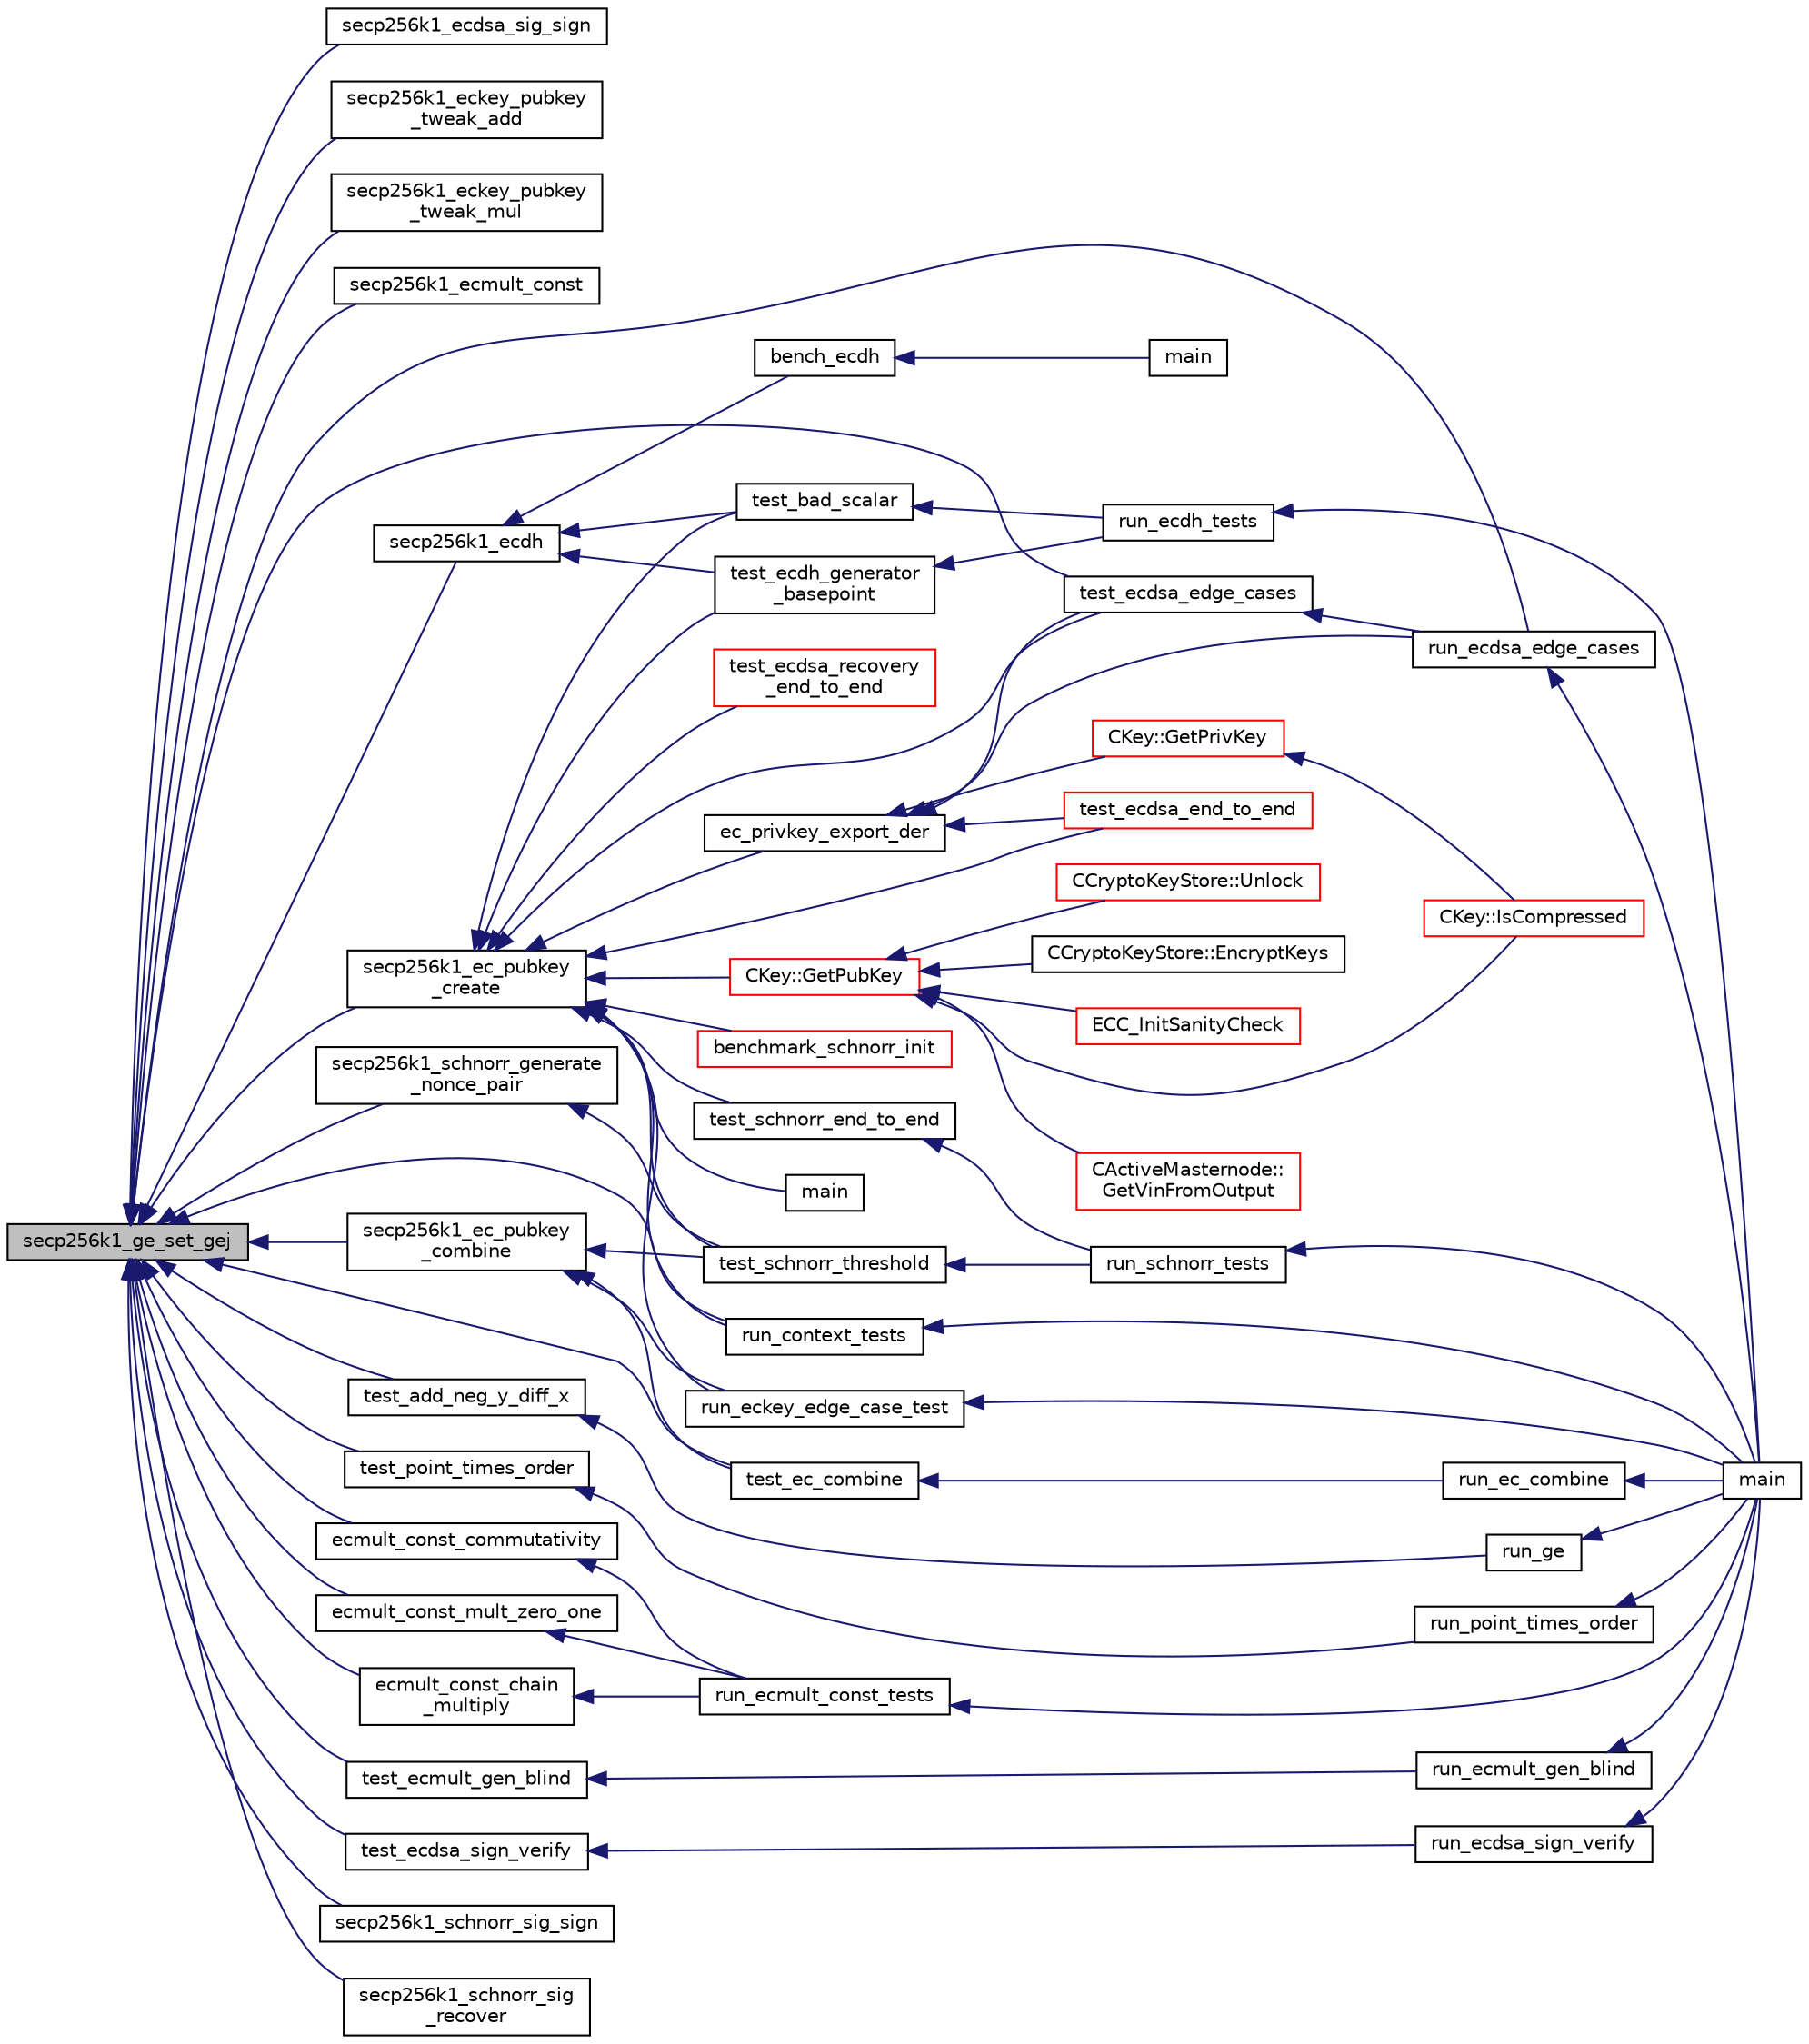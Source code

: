 digraph "secp256k1_ge_set_gej"
{
  edge [fontname="Helvetica",fontsize="10",labelfontname="Helvetica",labelfontsize="10"];
  node [fontname="Helvetica",fontsize="10",shape=record];
  rankdir="LR";
  Node867 [label="secp256k1_ge_set_gej",height=0.2,width=0.4,color="black", fillcolor="grey75", style="filled", fontcolor="black"];
  Node867 -> Node868 [dir="back",color="midnightblue",fontsize="10",style="solid",fontname="Helvetica"];
  Node868 [label="secp256k1_ecdsa_sig_sign",height=0.2,width=0.4,color="black", fillcolor="white", style="filled",URL="$d5/d27/ecdsa__impl_8h.html#a3eaa1b23550fa2ccf948e67f2c87a330"];
  Node867 -> Node869 [dir="back",color="midnightblue",fontsize="10",style="solid",fontname="Helvetica"];
  Node869 [label="secp256k1_eckey_pubkey\l_tweak_add",height=0.2,width=0.4,color="black", fillcolor="white", style="filled",URL="$de/dd9/eckey__impl_8h.html#a62b92feda0e18c392cb4efdc4036772f"];
  Node867 -> Node870 [dir="back",color="midnightblue",fontsize="10",style="solid",fontname="Helvetica"];
  Node870 [label="secp256k1_eckey_pubkey\l_tweak_mul",height=0.2,width=0.4,color="black", fillcolor="white", style="filled",URL="$de/dd9/eckey__impl_8h.html#a00b21d4a9893fc7446668279a9f94ceb"];
  Node867 -> Node871 [dir="back",color="midnightblue",fontsize="10",style="solid",fontname="Helvetica"];
  Node871 [label="secp256k1_ecmult_const",height=0.2,width=0.4,color="black", fillcolor="white", style="filled",URL="$d6/d3e/ecmult__const__impl_8h.html#a89f4e02fa2a4630ae0c5e302457f7931"];
  Node867 -> Node872 [dir="back",color="midnightblue",fontsize="10",style="solid",fontname="Helvetica"];
  Node872 [label="secp256k1_ecdh",height=0.2,width=0.4,color="black", fillcolor="white", style="filled",URL="$d1/d4c/ecdh_2main__impl_8h.html#aeb1a1fa5ba08b7f43e5f60a1bf2cb76d",tooltip="Compute an EC Diffie-Hellman secret in constant time Returns: 1: exponentiation was successful 0: sca..."];
  Node872 -> Node873 [dir="back",color="midnightblue",fontsize="10",style="solid",fontname="Helvetica"];
  Node873 [label="bench_ecdh",height=0.2,width=0.4,color="black", fillcolor="white", style="filled",URL="$da/d1c/bench__ecdh_8c.html#a859eabd44b49e17c9450975ea03c4a0c"];
  Node873 -> Node874 [dir="back",color="midnightblue",fontsize="10",style="solid",fontname="Helvetica"];
  Node874 [label="main",height=0.2,width=0.4,color="black", fillcolor="white", style="filled",URL="$da/d1c/bench__ecdh_8c.html#a840291bc02cba5474a4cb46a9b9566fe"];
  Node872 -> Node875 [dir="back",color="midnightblue",fontsize="10",style="solid",fontname="Helvetica"];
  Node875 [label="test_ecdh_generator\l_basepoint",height=0.2,width=0.4,color="black", fillcolor="white", style="filled",URL="$d5/d65/ecdh_2tests__impl_8h.html#ab13157e14f777c18f14fefc834d067c5"];
  Node875 -> Node876 [dir="back",color="midnightblue",fontsize="10",style="solid",fontname="Helvetica"];
  Node876 [label="run_ecdh_tests",height=0.2,width=0.4,color="black", fillcolor="white", style="filled",URL="$d5/d65/ecdh_2tests__impl_8h.html#aab6cd779f0b87dc8a7afdf4eaf873407"];
  Node876 -> Node877 [dir="back",color="midnightblue",fontsize="10",style="solid",fontname="Helvetica"];
  Node877 [label="main",height=0.2,width=0.4,color="black", fillcolor="white", style="filled",URL="$d5/d7f/tests_8c.html#a3c04138a5bfe5d72780bb7e82a18e627"];
  Node872 -> Node878 [dir="back",color="midnightblue",fontsize="10",style="solid",fontname="Helvetica"];
  Node878 [label="test_bad_scalar",height=0.2,width=0.4,color="black", fillcolor="white", style="filled",URL="$d5/d65/ecdh_2tests__impl_8h.html#a505bff7cea922e6d8aa4f7525cfd191a"];
  Node878 -> Node876 [dir="back",color="midnightblue",fontsize="10",style="solid",fontname="Helvetica"];
  Node867 -> Node879 [dir="back",color="midnightblue",fontsize="10",style="solid",fontname="Helvetica"];
  Node879 [label="secp256k1_schnorr_generate\l_nonce_pair",height=0.2,width=0.4,color="black", fillcolor="white", style="filled",URL="$d9/dab/schnorr_2main__impl_8h.html#a67c4e4b188db3530c2e8808162f3a3c5",tooltip="Generate a nonce pair deterministically for use with secp256k1_schnorr_partial_sign. "];
  Node879 -> Node880 [dir="back",color="midnightblue",fontsize="10",style="solid",fontname="Helvetica"];
  Node880 [label="test_schnorr_threshold",height=0.2,width=0.4,color="black", fillcolor="white", style="filled",URL="$d4/d1d/schnorr_2tests__impl_8h.html#a7c79e0204a103b99844bdf1b2ac4cb57"];
  Node880 -> Node881 [dir="back",color="midnightblue",fontsize="10",style="solid",fontname="Helvetica"];
  Node881 [label="run_schnorr_tests",height=0.2,width=0.4,color="black", fillcolor="white", style="filled",URL="$d4/d1d/schnorr_2tests__impl_8h.html#a6b31cc8facecda629cf588196a4c936b"];
  Node881 -> Node877 [dir="back",color="midnightblue",fontsize="10",style="solid",fontname="Helvetica"];
  Node867 -> Node882 [dir="back",color="midnightblue",fontsize="10",style="solid",fontname="Helvetica"];
  Node882 [label="secp256k1_schnorr_sig_sign",height=0.2,width=0.4,color="black", fillcolor="white", style="filled",URL="$d9/d8b/schnorr__impl_8h.html#ab58ca77446a7d8daff985d07d43e7175",tooltip="Custom Schnorr-based signature scheme. "];
  Node867 -> Node883 [dir="back",color="midnightblue",fontsize="10",style="solid",fontname="Helvetica"];
  Node883 [label="secp256k1_schnorr_sig\l_recover",height=0.2,width=0.4,color="black", fillcolor="white", style="filled",URL="$d9/d8b/schnorr__impl_8h.html#a41cf1a1167f3b8c7b6fdd4fea6abdbce"];
  Node867 -> Node884 [dir="back",color="midnightblue",fontsize="10",style="solid",fontname="Helvetica"];
  Node884 [label="secp256k1_ec_pubkey\l_create",height=0.2,width=0.4,color="black", fillcolor="white", style="filled",URL="$d1/d8c/secp256k1_8c.html#ac5806cffd3278e64f863027eaa8e1284",tooltip="Compute the public key for a secret key. "];
  Node884 -> Node885 [dir="back",color="midnightblue",fontsize="10",style="solid",fontname="Helvetica"];
  Node885 [label="ec_privkey_export_der",height=0.2,width=0.4,color="black", fillcolor="white", style="filled",URL="$d1/dbc/key_8cpp.html#a8cafc8a5eaf9a41f141e31d7c42ed7b9"];
  Node885 -> Node886 [dir="back",color="midnightblue",fontsize="10",style="solid",fontname="Helvetica"];
  Node886 [label="CKey::GetPrivKey",height=0.2,width=0.4,color="red", fillcolor="white", style="filled",URL="$d2/d63/class_c_key.html#a91b6ecf71cc16e0b05ce79ec9276e729"];
  Node886 -> Node887 [dir="back",color="midnightblue",fontsize="10",style="solid",fontname="Helvetica"];
  Node887 [label="CKey::IsCompressed",height=0.2,width=0.4,color="red", fillcolor="white", style="filled",URL="$d2/d63/class_c_key.html#a96b017433a65335775cf3807d73f85ce"];
  Node885 -> Node892 [dir="back",color="midnightblue",fontsize="10",style="solid",fontname="Helvetica"];
  Node892 [label="test_ecdsa_end_to_end",height=0.2,width=0.4,color="red", fillcolor="white", style="filled",URL="$d5/d7f/tests_8c.html#a3fc9dc1908215215a68690ea1bfa8bcd"];
  Node885 -> Node894 [dir="back",color="midnightblue",fontsize="10",style="solid",fontname="Helvetica"];
  Node894 [label="test_ecdsa_edge_cases",height=0.2,width=0.4,color="black", fillcolor="white", style="filled",URL="$d5/d7f/tests_8c.html#abbcb27d1eb13654db9b2e281ffce021e"];
  Node894 -> Node895 [dir="back",color="midnightblue",fontsize="10",style="solid",fontname="Helvetica"];
  Node895 [label="run_ecdsa_edge_cases",height=0.2,width=0.4,color="black", fillcolor="white", style="filled",URL="$d5/d7f/tests_8c.html#ad6c8109b62ea1d0ed1b382678a2a08b1"];
  Node895 -> Node877 [dir="back",color="midnightblue",fontsize="10",style="solid",fontname="Helvetica"];
  Node885 -> Node895 [dir="back",color="midnightblue",fontsize="10",style="solid",fontname="Helvetica"];
  Node884 -> Node896 [dir="back",color="midnightblue",fontsize="10",style="solid",fontname="Helvetica"];
  Node896 [label="CKey::GetPubKey",height=0.2,width=0.4,color="red", fillcolor="white", style="filled",URL="$d2/d63/class_c_key.html#aa1085c59603a62db6ec776300f250337"];
  Node896 -> Node897 [dir="back",color="midnightblue",fontsize="10",style="solid",fontname="Helvetica"];
  Node897 [label="CActiveMasternode::\lGetVinFromOutput",height=0.2,width=0.4,color="red", fillcolor="white", style="filled",URL="$d9/d29/class_c_active_masternode.html#abc2ae1e24001f80ace4bbea2b6453944"];
  Node896 -> Node901 [dir="back",color="midnightblue",fontsize="10",style="solid",fontname="Helvetica"];
  Node901 [label="CCryptoKeyStore::Unlock",height=0.2,width=0.4,color="red", fillcolor="white", style="filled",URL="$db/dad/class_c_crypto_key_store.html#a81bd70e18aa75f566526620a74f9cd88"];
  Node896 -> Node927 [dir="back",color="midnightblue",fontsize="10",style="solid",fontname="Helvetica"];
  Node927 [label="CCryptoKeyStore::EncryptKeys",height=0.2,width=0.4,color="black", fillcolor="white", style="filled",URL="$db/dad/class_c_crypto_key_store.html#a8c0f6b63fb04193df16243c4459b7c61"];
  Node896 -> Node928 [dir="back",color="midnightblue",fontsize="10",style="solid",fontname="Helvetica"];
  Node928 [label="ECC_InitSanityCheck",height=0.2,width=0.4,color="red", fillcolor="white", style="filled",URL="$de/de5/key_8h.html#a55cc40f04bf887c1000667caccb0684a",tooltip="Check that required EC support is available at runtime. "];
  Node896 -> Node887 [dir="back",color="midnightblue",fontsize="10",style="solid",fontname="Helvetica"];
  Node884 -> Node998 [dir="back",color="midnightblue",fontsize="10",style="solid",fontname="Helvetica"];
  Node998 [label="benchmark_schnorr_init",height=0.2,width=0.4,color="red", fillcolor="white", style="filled",URL="$d0/df4/bench__schnorr__verify_8c.html#a1017a4ccacfa7f4de5828701acce8184"];
  Node884 -> Node1000 [dir="back",color="midnightblue",fontsize="10",style="solid",fontname="Helvetica"];
  Node1000 [label="main",height=0.2,width=0.4,color="black", fillcolor="white", style="filled",URL="$dd/d4a/bench__verify_8c.html#a840291bc02cba5474a4cb46a9b9566fe"];
  Node884 -> Node875 [dir="back",color="midnightblue",fontsize="10",style="solid",fontname="Helvetica"];
  Node884 -> Node878 [dir="back",color="midnightblue",fontsize="10",style="solid",fontname="Helvetica"];
  Node884 -> Node1001 [dir="back",color="midnightblue",fontsize="10",style="solid",fontname="Helvetica"];
  Node1001 [label="test_ecdsa_recovery\l_end_to_end",height=0.2,width=0.4,color="red", fillcolor="white", style="filled",URL="$d3/d71/recovery_2tests__impl_8h.html#a70649882936497184992dfaa06b1106f"];
  Node884 -> Node1003 [dir="back",color="midnightblue",fontsize="10",style="solid",fontname="Helvetica"];
  Node1003 [label="test_schnorr_end_to_end",height=0.2,width=0.4,color="black", fillcolor="white", style="filled",URL="$d4/d1d/schnorr_2tests__impl_8h.html#a0fadfae101d2df588a044f55eafcc0e6"];
  Node1003 -> Node881 [dir="back",color="midnightblue",fontsize="10",style="solid",fontname="Helvetica"];
  Node884 -> Node880 [dir="back",color="midnightblue",fontsize="10",style="solid",fontname="Helvetica"];
  Node884 -> Node1004 [dir="back",color="midnightblue",fontsize="10",style="solid",fontname="Helvetica"];
  Node1004 [label="run_context_tests",height=0.2,width=0.4,color="black", fillcolor="white", style="filled",URL="$d5/d7f/tests_8c.html#a2f9713526b1e988694c6e2026a6fce69"];
  Node1004 -> Node877 [dir="back",color="midnightblue",fontsize="10",style="solid",fontname="Helvetica"];
  Node884 -> Node1005 [dir="back",color="midnightblue",fontsize="10",style="solid",fontname="Helvetica"];
  Node1005 [label="run_eckey_edge_case_test",height=0.2,width=0.4,color="black", fillcolor="white", style="filled",URL="$d5/d7f/tests_8c.html#a32498e86a99a258f68cd4b1176f47966"];
  Node1005 -> Node877 [dir="back",color="midnightblue",fontsize="10",style="solid",fontname="Helvetica"];
  Node884 -> Node892 [dir="back",color="midnightblue",fontsize="10",style="solid",fontname="Helvetica"];
  Node884 -> Node894 [dir="back",color="midnightblue",fontsize="10",style="solid",fontname="Helvetica"];
  Node867 -> Node1006 [dir="back",color="midnightblue",fontsize="10",style="solid",fontname="Helvetica"];
  Node1006 [label="secp256k1_ec_pubkey\l_combine",height=0.2,width=0.4,color="black", fillcolor="white", style="filled",URL="$d1/d8c/secp256k1_8c.html#a92498665c38198fc1943e463c017c140",tooltip="Add a number of public keys together. "];
  Node1006 -> Node880 [dir="back",color="midnightblue",fontsize="10",style="solid",fontname="Helvetica"];
  Node1006 -> Node1007 [dir="back",color="midnightblue",fontsize="10",style="solid",fontname="Helvetica"];
  Node1007 [label="test_ec_combine",height=0.2,width=0.4,color="black", fillcolor="white", style="filled",URL="$d5/d7f/tests_8c.html#af668387a475fa94107e316b2ddc003cf"];
  Node1007 -> Node1008 [dir="back",color="midnightblue",fontsize="10",style="solid",fontname="Helvetica"];
  Node1008 [label="run_ec_combine",height=0.2,width=0.4,color="black", fillcolor="white", style="filled",URL="$d5/d7f/tests_8c.html#a394075284eed27ac8d87935f73d4c673"];
  Node1008 -> Node877 [dir="back",color="midnightblue",fontsize="10",style="solid",fontname="Helvetica"];
  Node1006 -> Node1005 [dir="back",color="midnightblue",fontsize="10",style="solid",fontname="Helvetica"];
  Node867 -> Node1004 [dir="back",color="midnightblue",fontsize="10",style="solid",fontname="Helvetica"];
  Node867 -> Node1009 [dir="back",color="midnightblue",fontsize="10",style="solid",fontname="Helvetica"];
  Node1009 [label="test_add_neg_y_diff_x",height=0.2,width=0.4,color="black", fillcolor="white", style="filled",URL="$d5/d7f/tests_8c.html#a849e08074670ab1644fdec5cc5ef08a7"];
  Node1009 -> Node1010 [dir="back",color="midnightblue",fontsize="10",style="solid",fontname="Helvetica"];
  Node1010 [label="run_ge",height=0.2,width=0.4,color="black", fillcolor="white", style="filled",URL="$d5/d7f/tests_8c.html#aa7ad70a73e9a44f0b9486ffe6f46ca39"];
  Node1010 -> Node877 [dir="back",color="midnightblue",fontsize="10",style="solid",fontname="Helvetica"];
  Node867 -> Node1007 [dir="back",color="midnightblue",fontsize="10",style="solid",fontname="Helvetica"];
  Node867 -> Node1011 [dir="back",color="midnightblue",fontsize="10",style="solid",fontname="Helvetica"];
  Node1011 [label="test_point_times_order",height=0.2,width=0.4,color="black", fillcolor="white", style="filled",URL="$d5/d7f/tests_8c.html#a5760a028e03f061e5aed00cb7839138e"];
  Node1011 -> Node1012 [dir="back",color="midnightblue",fontsize="10",style="solid",fontname="Helvetica"];
  Node1012 [label="run_point_times_order",height=0.2,width=0.4,color="black", fillcolor="white", style="filled",URL="$d5/d7f/tests_8c.html#accc1ed100e6e73e61ce30e82cf4f0bbb"];
  Node1012 -> Node877 [dir="back",color="midnightblue",fontsize="10",style="solid",fontname="Helvetica"];
  Node867 -> Node1013 [dir="back",color="midnightblue",fontsize="10",style="solid",fontname="Helvetica"];
  Node1013 [label="ecmult_const_commutativity",height=0.2,width=0.4,color="black", fillcolor="white", style="filled",URL="$d5/d7f/tests_8c.html#ab1ac8e94f017ab831c8c50cc7384fd87"];
  Node1013 -> Node1014 [dir="back",color="midnightblue",fontsize="10",style="solid",fontname="Helvetica"];
  Node1014 [label="run_ecmult_const_tests",height=0.2,width=0.4,color="black", fillcolor="white", style="filled",URL="$d5/d7f/tests_8c.html#af69d927b217be17f076754b9d4e4f326"];
  Node1014 -> Node877 [dir="back",color="midnightblue",fontsize="10",style="solid",fontname="Helvetica"];
  Node867 -> Node1015 [dir="back",color="midnightblue",fontsize="10",style="solid",fontname="Helvetica"];
  Node1015 [label="ecmult_const_mult_zero_one",height=0.2,width=0.4,color="black", fillcolor="white", style="filled",URL="$d5/d7f/tests_8c.html#aa7d1b408b3e21121300c1a6348251ab2"];
  Node1015 -> Node1014 [dir="back",color="midnightblue",fontsize="10",style="solid",fontname="Helvetica"];
  Node867 -> Node1016 [dir="back",color="midnightblue",fontsize="10",style="solid",fontname="Helvetica"];
  Node1016 [label="ecmult_const_chain\l_multiply",height=0.2,width=0.4,color="black", fillcolor="white", style="filled",URL="$d5/d7f/tests_8c.html#a5f38325377d0160eb1c5100b1a4f1c0f"];
  Node1016 -> Node1014 [dir="back",color="midnightblue",fontsize="10",style="solid",fontname="Helvetica"];
  Node867 -> Node1017 [dir="back",color="midnightblue",fontsize="10",style="solid",fontname="Helvetica"];
  Node1017 [label="test_ecmult_gen_blind",height=0.2,width=0.4,color="black", fillcolor="white", style="filled",URL="$d5/d7f/tests_8c.html#ab353fbc77d15cd48e25d995ea3f33795"];
  Node1017 -> Node1018 [dir="back",color="midnightblue",fontsize="10",style="solid",fontname="Helvetica"];
  Node1018 [label="run_ecmult_gen_blind",height=0.2,width=0.4,color="black", fillcolor="white", style="filled",URL="$d5/d7f/tests_8c.html#ac3003b8a1d7eed5ebb0497a3f0dd97b6"];
  Node1018 -> Node877 [dir="back",color="midnightblue",fontsize="10",style="solid",fontname="Helvetica"];
  Node867 -> Node1019 [dir="back",color="midnightblue",fontsize="10",style="solid",fontname="Helvetica"];
  Node1019 [label="test_ecdsa_sign_verify",height=0.2,width=0.4,color="black", fillcolor="white", style="filled",URL="$d5/d7f/tests_8c.html#a9f741d7d63a637666b9884c5241abd00"];
  Node1019 -> Node1020 [dir="back",color="midnightblue",fontsize="10",style="solid",fontname="Helvetica"];
  Node1020 [label="run_ecdsa_sign_verify",height=0.2,width=0.4,color="black", fillcolor="white", style="filled",URL="$d5/d7f/tests_8c.html#a8b33b5c265c09b165c29d92c05c641d8"];
  Node1020 -> Node877 [dir="back",color="midnightblue",fontsize="10",style="solid",fontname="Helvetica"];
  Node867 -> Node894 [dir="back",color="midnightblue",fontsize="10",style="solid",fontname="Helvetica"];
  Node867 -> Node895 [dir="back",color="midnightblue",fontsize="10",style="solid",fontname="Helvetica"];
}
